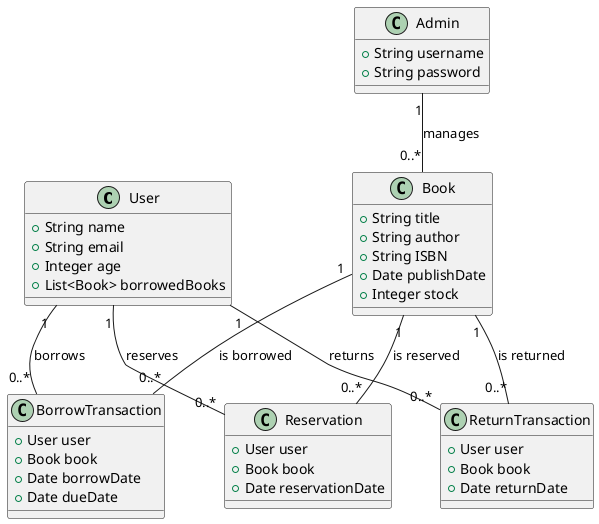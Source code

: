 @startuml

class User {
    + String name
    + String email
    + Integer age
    + List<Book> borrowedBooks
}

class Admin {
    + String username
    + String password
}

class Book {
    + String title
    + String author
    + String ISBN
    + Date publishDate
    + Integer stock
}

class BorrowTransaction {
    + User user
    + Book book
    + Date borrowDate
    + Date dueDate
}

class ReturnTransaction {
    + User user
    + Book book
    + Date returnDate
}

class Reservation {
    + User user
    + Book book
    + Date reservationDate
}

User "1" -- "0..*" BorrowTransaction : borrows
User "1" -- "0..*" ReturnTransaction : returns
User "1" -- "0..*" Reservation : reserves
Book "1" -- "0..*" BorrowTransaction : is borrowed
Book "1" -- "0..*" ReturnTransaction : is returned
Book "1" -- "0..*" Reservation : is reserved
Admin "1" -- "0..*" Book : manages

@enduml
